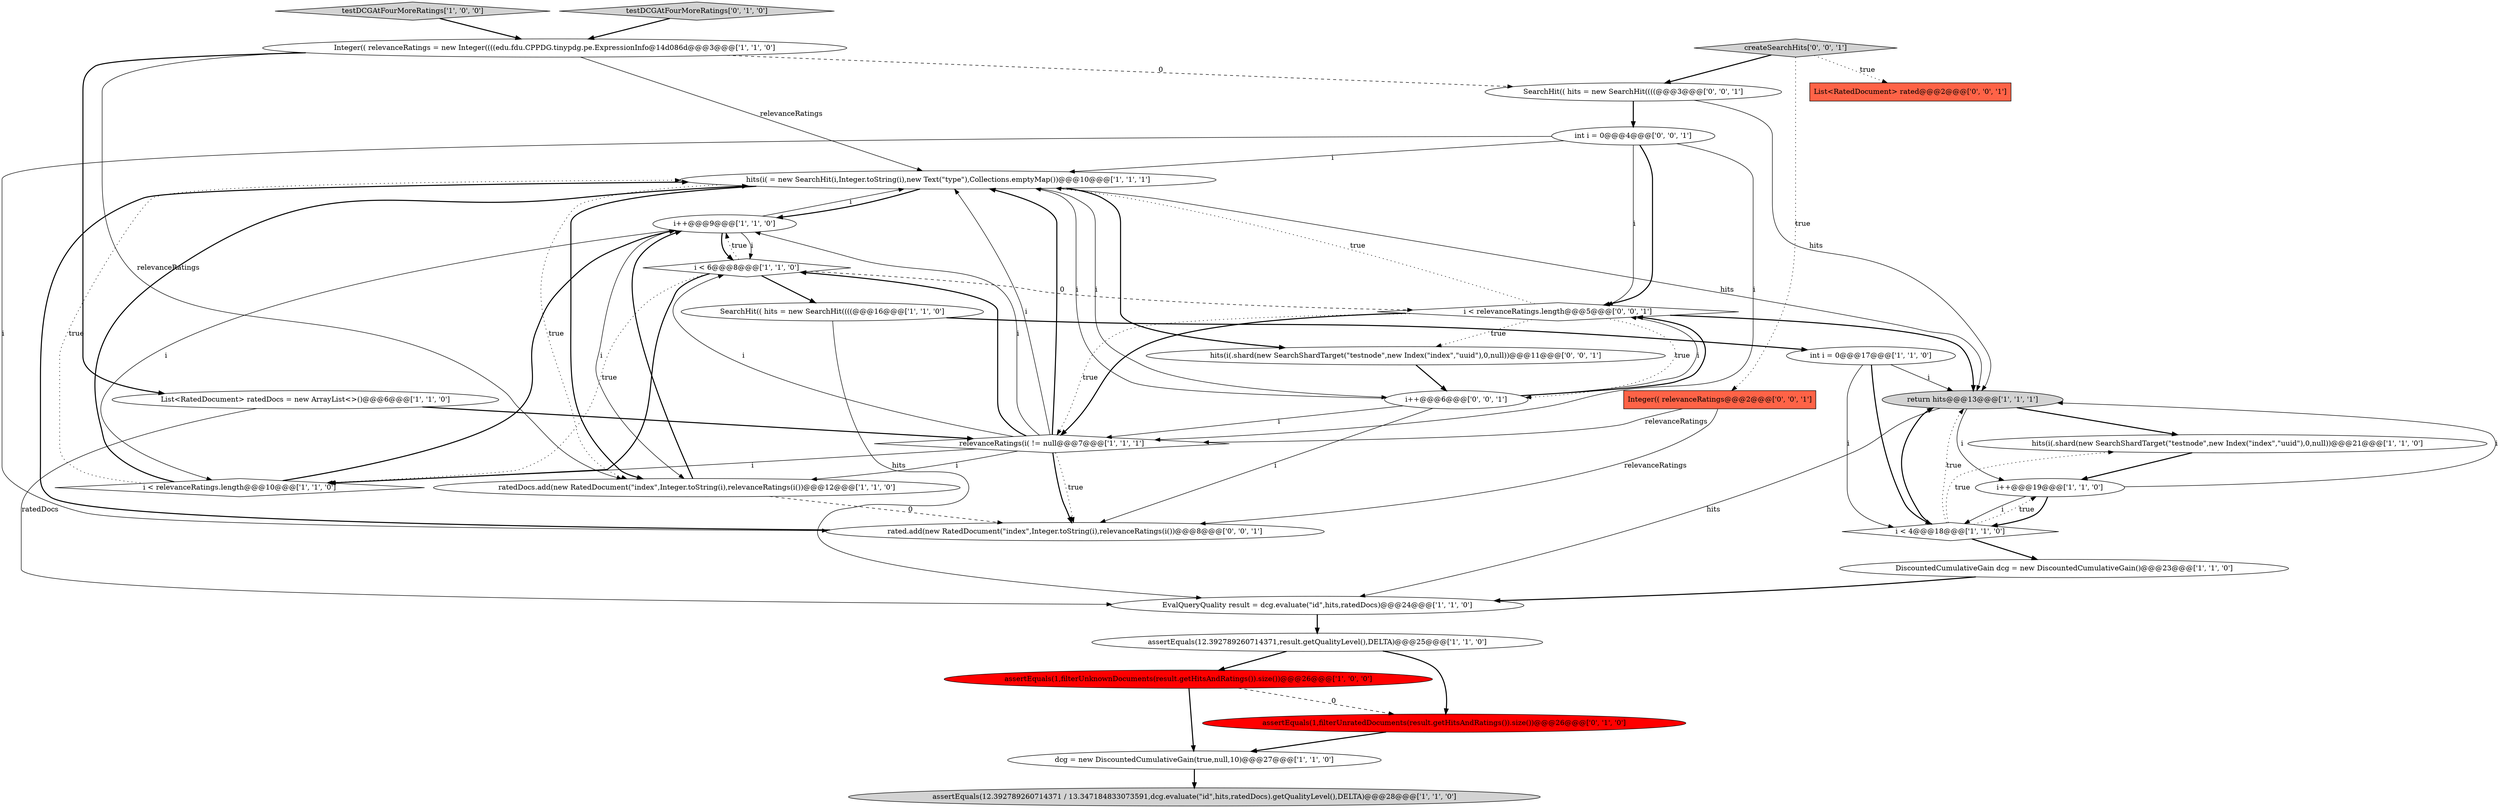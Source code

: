 digraph {
4 [style = filled, label = "testDCGAtFourMoreRatings['1', '0', '0']", fillcolor = lightgray, shape = diamond image = "AAA0AAABBB1BBB"];
27 [style = filled, label = "createSearchHits['0', '0', '1']", fillcolor = lightgray, shape = diamond image = "AAA0AAABBB3BBB"];
19 [style = filled, label = "assertEquals(1,filterUnknownDocuments(result.getHitsAndRatings()).size())@@@26@@@['1', '0', '0']", fillcolor = red, shape = ellipse image = "AAA1AAABBB1BBB"];
28 [style = filled, label = "int i = 0@@@4@@@['0', '0', '1']", fillcolor = white, shape = ellipse image = "AAA0AAABBB3BBB"];
2 [style = filled, label = "hits(i( = new SearchHit(i,Integer.toString(i),new Text(\"type\"),Collections.emptyMap())@@@10@@@['1', '1', '1']", fillcolor = white, shape = ellipse image = "AAA0AAABBB1BBB"];
24 [style = filled, label = "Integer(( relevanceRatings@@@2@@@['0', '0', '1']", fillcolor = tomato, shape = box image = "AAA0AAABBB3BBB"];
30 [style = filled, label = "SearchHit(( hits = new SearchHit((((@@@3@@@['0', '0', '1']", fillcolor = white, shape = ellipse image = "AAA0AAABBB3BBB"];
15 [style = filled, label = "Integer(( relevanceRatings = new Integer((((edu.fdu.CPPDG.tinypdg.pe.ExpressionInfo@14d086d@@@3@@@['1', '1', '0']", fillcolor = white, shape = ellipse image = "AAA0AAABBB1BBB"];
22 [style = filled, label = "testDCGAtFourMoreRatings['0', '1', '0']", fillcolor = lightgray, shape = diamond image = "AAA0AAABBB2BBB"];
6 [style = filled, label = "assertEquals(12.392789260714371,result.getQualityLevel(),DELTA)@@@25@@@['1', '1', '0']", fillcolor = white, shape = ellipse image = "AAA0AAABBB1BBB"];
5 [style = filled, label = "return hits@@@13@@@['1', '1', '1']", fillcolor = lightgray, shape = ellipse image = "AAA0AAABBB1BBB"];
18 [style = filled, label = "assertEquals(12.392789260714371 / 13.347184833073591,dcg.evaluate(\"id\",hits,ratedDocs).getQualityLevel(),DELTA)@@@28@@@['1', '1', '0']", fillcolor = lightgray, shape = ellipse image = "AAA0AAABBB1BBB"];
17 [style = filled, label = "DiscountedCumulativeGain dcg = new DiscountedCumulativeGain()@@@23@@@['1', '1', '0']", fillcolor = white, shape = ellipse image = "AAA0AAABBB1BBB"];
29 [style = filled, label = "i < relevanceRatings.length@@@5@@@['0', '0', '1']", fillcolor = white, shape = diamond image = "AAA0AAABBB3BBB"];
9 [style = filled, label = "i++@@@9@@@['1', '1', '0']", fillcolor = white, shape = ellipse image = "AAA0AAABBB1BBB"];
31 [style = filled, label = "rated.add(new RatedDocument(\"index\",Integer.toString(i),relevanceRatings(i())@@@8@@@['0', '0', '1']", fillcolor = white, shape = ellipse image = "AAA0AAABBB3BBB"];
12 [style = filled, label = "i < 6@@@8@@@['1', '1', '0']", fillcolor = white, shape = diamond image = "AAA0AAABBB1BBB"];
11 [style = filled, label = "SearchHit(( hits = new SearchHit((((@@@16@@@['1', '1', '0']", fillcolor = white, shape = ellipse image = "AAA0AAABBB1BBB"];
14 [style = filled, label = "EvalQueryQuality result = dcg.evaluate(\"id\",hits,ratedDocs)@@@24@@@['1', '1', '0']", fillcolor = white, shape = ellipse image = "AAA0AAABBB1BBB"];
13 [style = filled, label = "ratedDocs.add(new RatedDocument(\"index\",Integer.toString(i),relevanceRatings(i())@@@12@@@['1', '1', '0']", fillcolor = white, shape = ellipse image = "AAA0AAABBB1BBB"];
21 [style = filled, label = "assertEquals(1,filterUnratedDocuments(result.getHitsAndRatings()).size())@@@26@@@['0', '1', '0']", fillcolor = red, shape = ellipse image = "AAA1AAABBB2BBB"];
20 [style = filled, label = "List<RatedDocument> ratedDocs = new ArrayList<>()@@@6@@@['1', '1', '0']", fillcolor = white, shape = ellipse image = "AAA0AAABBB1BBB"];
25 [style = filled, label = "hits(i(.shard(new SearchShardTarget(\"testnode\",new Index(\"index\",\"uuid\"),0,null))@@@11@@@['0', '0', '1']", fillcolor = white, shape = ellipse image = "AAA0AAABBB3BBB"];
3 [style = filled, label = "i < 4@@@18@@@['1', '1', '0']", fillcolor = white, shape = diamond image = "AAA0AAABBB1BBB"];
1 [style = filled, label = "int i = 0@@@17@@@['1', '1', '0']", fillcolor = white, shape = ellipse image = "AAA0AAABBB1BBB"];
23 [style = filled, label = "List<RatedDocument> rated@@@2@@@['0', '0', '1']", fillcolor = tomato, shape = box image = "AAA0AAABBB3BBB"];
26 [style = filled, label = "i++@@@6@@@['0', '0', '1']", fillcolor = white, shape = ellipse image = "AAA0AAABBB3BBB"];
0 [style = filled, label = "hits(i(.shard(new SearchShardTarget(\"testnode\",new Index(\"index\",\"uuid\"),0,null))@@@21@@@['1', '1', '0']", fillcolor = white, shape = ellipse image = "AAA0AAABBB1BBB"];
8 [style = filled, label = "relevanceRatings(i( != null@@@7@@@['1', '1', '1']", fillcolor = white, shape = diamond image = "AAA0AAABBB1BBB"];
7 [style = filled, label = "i++@@@19@@@['1', '1', '0']", fillcolor = white, shape = ellipse image = "AAA0AAABBB1BBB"];
16 [style = filled, label = "i < relevanceRatings.length@@@10@@@['1', '1', '0']", fillcolor = white, shape = diamond image = "AAA0AAABBB1BBB"];
10 [style = filled, label = "dcg = new DiscountedCumulativeGain(true,null,10)@@@27@@@['1', '1', '0']", fillcolor = white, shape = ellipse image = "AAA0AAABBB1BBB"];
21->10 [style = bold, label=""];
29->5 [style = bold, label=""];
22->15 [style = bold, label=""];
15->2 [style = solid, label="relevanceRatings"];
29->2 [style = dotted, label="true"];
8->16 [style = solid, label="i"];
7->3 [style = solid, label="i"];
2->5 [style = solid, label="hits"];
1->5 [style = solid, label="i"];
4->15 [style = bold, label=""];
9->2 [style = solid, label="i"];
27->23 [style = dotted, label="true"];
29->26 [style = dotted, label="true"];
29->8 [style = dotted, label="true"];
3->5 [style = bold, label=""];
30->28 [style = bold, label=""];
5->0 [style = bold, label=""];
17->14 [style = bold, label=""];
15->20 [style = bold, label=""];
3->0 [style = dotted, label="true"];
24->8 [style = solid, label="relevanceRatings"];
1->3 [style = solid, label="i"];
2->25 [style = bold, label=""];
16->9 [style = bold, label=""];
9->12 [style = solid, label="i"];
8->31 [style = dotted, label="true"];
8->2 [style = solid, label="i"];
3->7 [style = dotted, label="true"];
28->8 [style = solid, label="i"];
27->30 [style = bold, label=""];
12->11 [style = bold, label=""];
15->30 [style = dashed, label="0"];
31->2 [style = bold, label=""];
9->16 [style = solid, label="i"];
2->9 [style = bold, label=""];
27->24 [style = dotted, label="true"];
30->5 [style = solid, label="hits"];
0->7 [style = bold, label=""];
20->8 [style = bold, label=""];
3->5 [style = dotted, label="true"];
13->31 [style = dashed, label="0"];
25->26 [style = bold, label=""];
14->6 [style = bold, label=""];
28->29 [style = bold, label=""];
10->18 [style = bold, label=""];
26->29 [style = solid, label="i"];
15->13 [style = solid, label="relevanceRatings"];
8->31 [style = bold, label=""];
20->14 [style = solid, label="ratedDocs"];
6->21 [style = bold, label=""];
1->3 [style = bold, label=""];
5->7 [style = solid, label="i"];
19->10 [style = bold, label=""];
26->2 [style = solid, label="i"];
28->2 [style = solid, label="i"];
7->5 [style = solid, label="i"];
24->31 [style = solid, label="relevanceRatings"];
26->31 [style = solid, label="i"];
8->2 [style = bold, label=""];
2->26 [style = solid, label="i"];
28->31 [style = solid, label="i"];
3->17 [style = bold, label=""];
9->12 [style = bold, label=""];
13->9 [style = bold, label=""];
8->12 [style = solid, label="i"];
8->12 [style = bold, label=""];
29->25 [style = dotted, label="true"];
29->8 [style = bold, label=""];
16->2 [style = dotted, label="true"];
5->14 [style = solid, label="hits"];
11->1 [style = bold, label=""];
26->29 [style = bold, label=""];
12->16 [style = bold, label=""];
6->19 [style = bold, label=""];
16->2 [style = bold, label=""];
28->29 [style = solid, label="i"];
8->9 [style = solid, label="i"];
7->3 [style = bold, label=""];
8->13 [style = solid, label="i"];
2->13 [style = bold, label=""];
9->13 [style = solid, label="i"];
19->21 [style = dashed, label="0"];
12->16 [style = dotted, label="true"];
26->8 [style = solid, label="i"];
12->29 [style = dashed, label="0"];
11->14 [style = solid, label="hits"];
2->13 [style = dotted, label="true"];
12->9 [style = dotted, label="true"];
}
